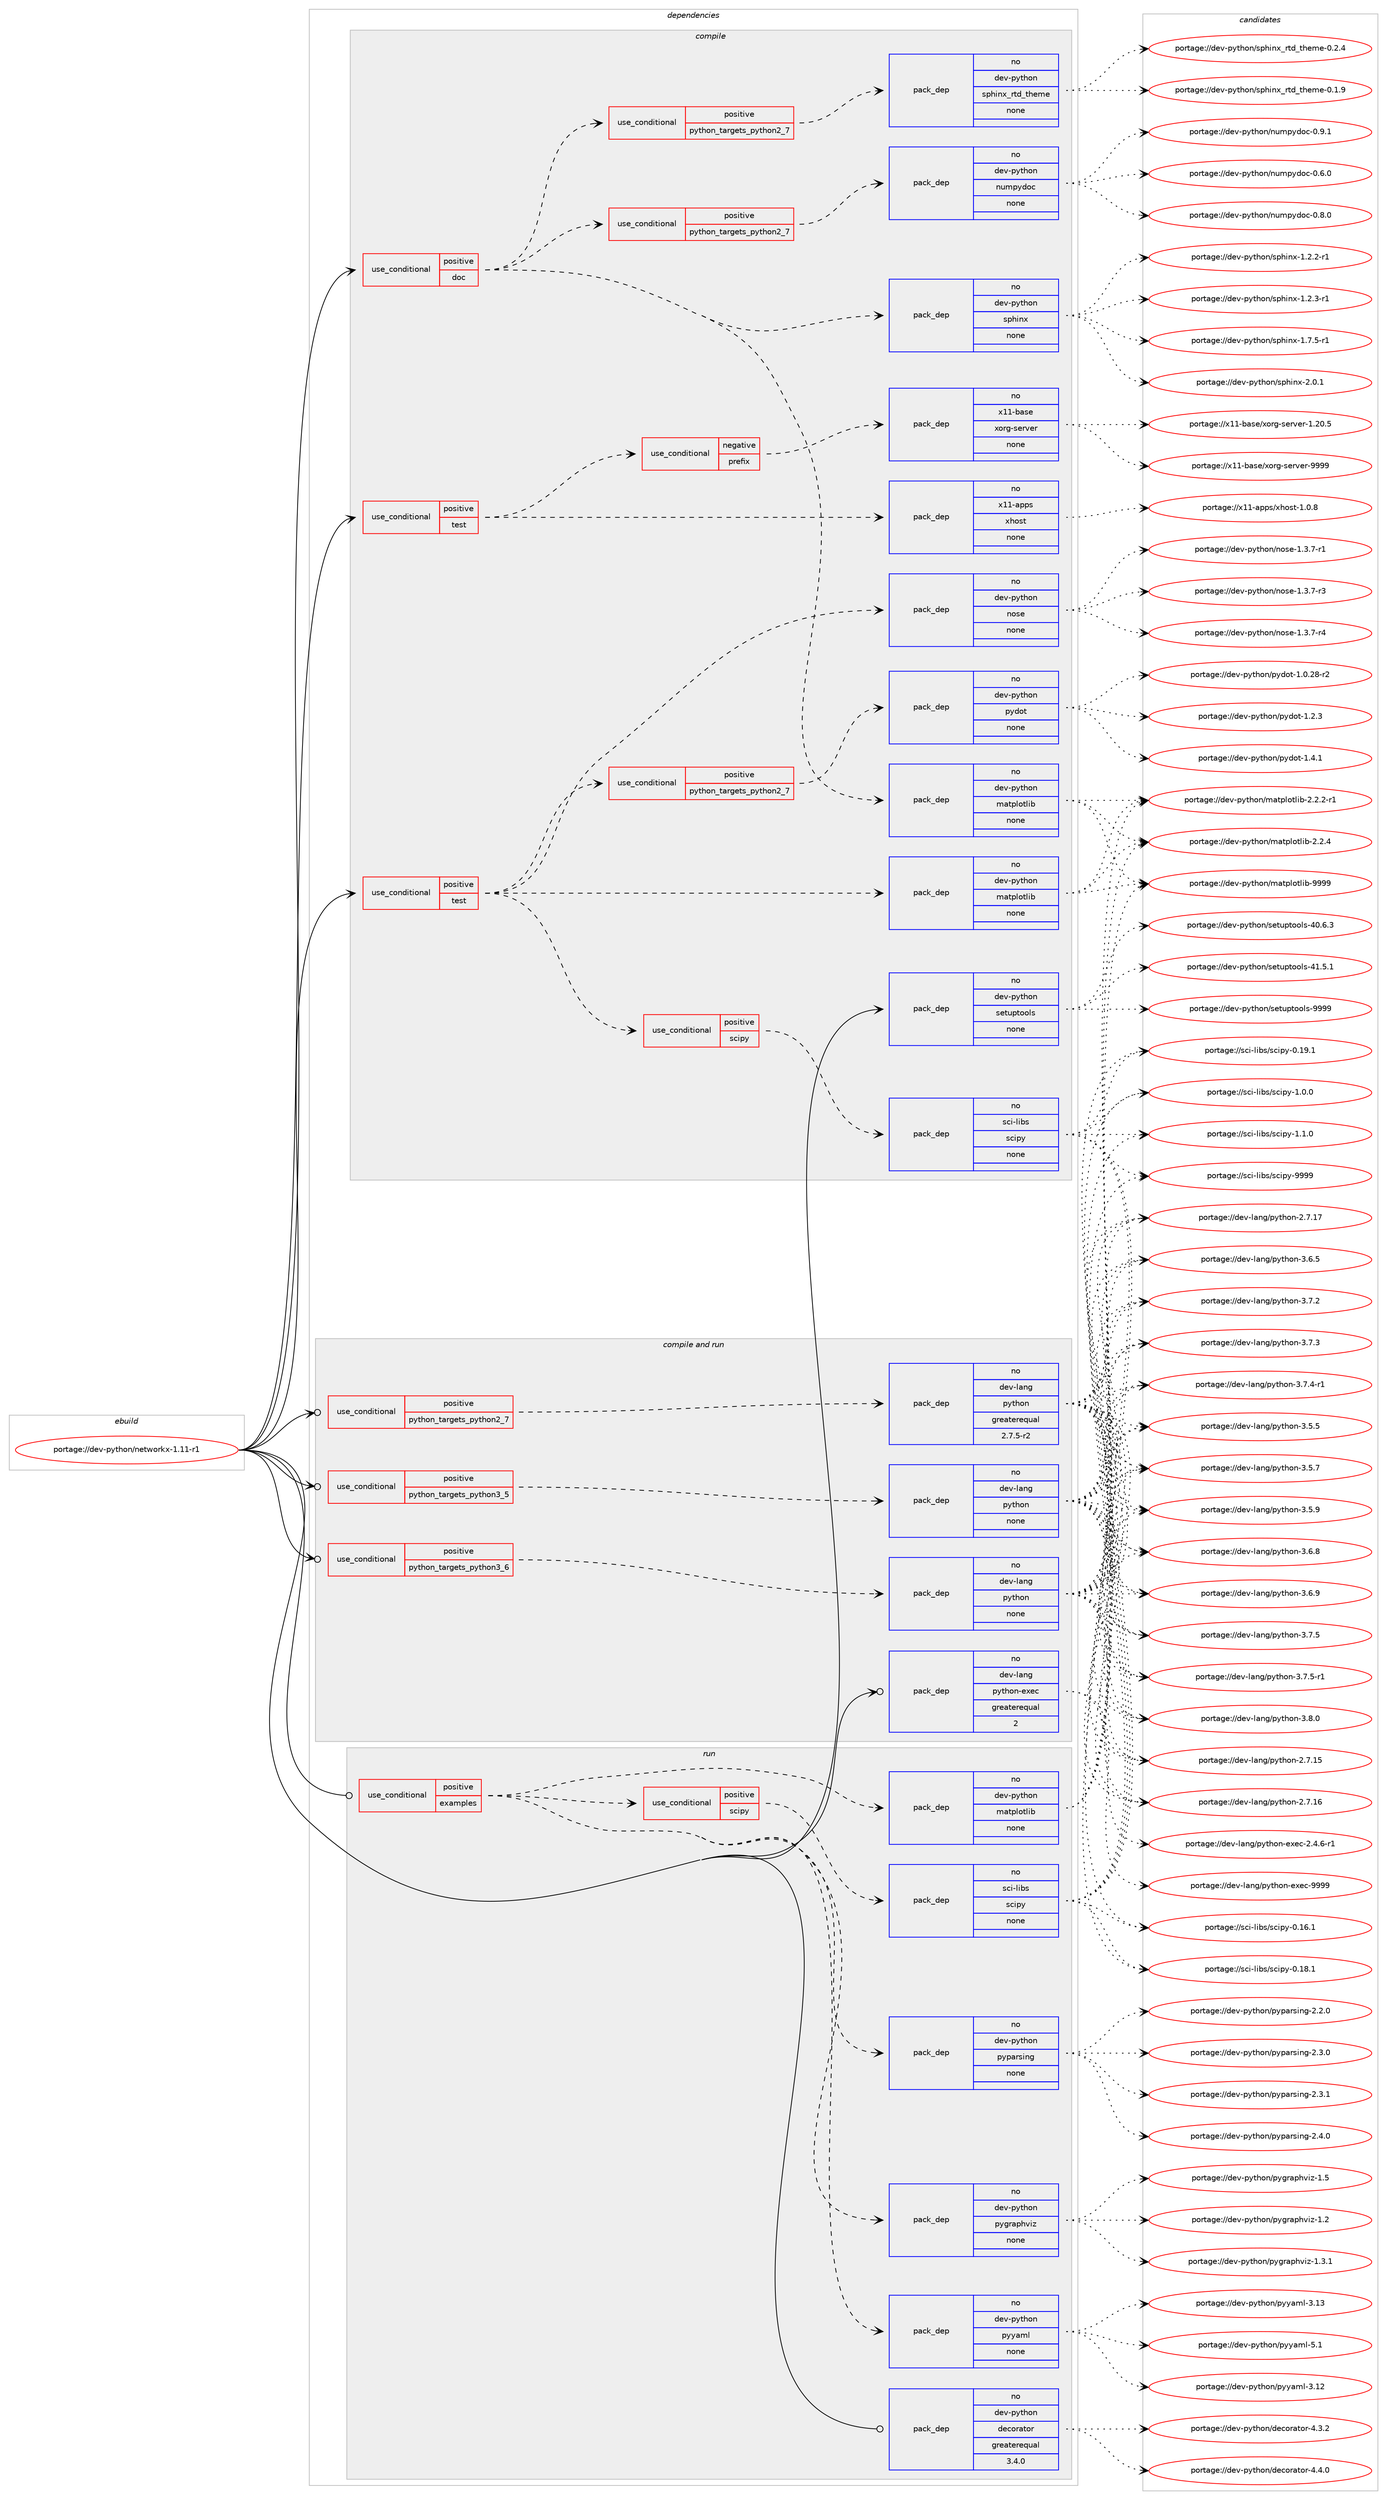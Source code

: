 digraph prolog {

# *************
# Graph options
# *************

newrank=true;
concentrate=true;
compound=true;
graph [rankdir=LR,fontname=Helvetica,fontsize=10,ranksep=1.5];#, ranksep=2.5, nodesep=0.2];
edge  [arrowhead=vee];
node  [fontname=Helvetica,fontsize=10];

# **********
# The ebuild
# **********

subgraph cluster_leftcol {
color=gray;
rank=same;
label=<<i>ebuild</i>>;
id [label="portage://dev-python/networkx-1.11-r1", color=red, width=4, href="../dev-python/networkx-1.11-r1.svg"];
}

# ****************
# The dependencies
# ****************

subgraph cluster_midcol {
color=gray;
label=<<i>dependencies</i>>;
subgraph cluster_compile {
fillcolor="#eeeeee";
style=filled;
label=<<i>compile</i>>;
subgraph cond32346 {
dependency151261 [label=<<TABLE BORDER="0" CELLBORDER="1" CELLSPACING="0" CELLPADDING="4"><TR><TD ROWSPAN="3" CELLPADDING="10">use_conditional</TD></TR><TR><TD>positive</TD></TR><TR><TD>doc</TD></TR></TABLE>>, shape=none, color=red];
subgraph pack115591 {
dependency151262 [label=<<TABLE BORDER="0" CELLBORDER="1" CELLSPACING="0" CELLPADDING="4" WIDTH="220"><TR><TD ROWSPAN="6" CELLPADDING="30">pack_dep</TD></TR><TR><TD WIDTH="110">no</TD></TR><TR><TD>dev-python</TD></TR><TR><TD>sphinx</TD></TR><TR><TD>none</TD></TR><TR><TD></TD></TR></TABLE>>, shape=none, color=blue];
}
dependency151261:e -> dependency151262:w [weight=20,style="dashed",arrowhead="vee"];
subgraph pack115592 {
dependency151263 [label=<<TABLE BORDER="0" CELLBORDER="1" CELLSPACING="0" CELLPADDING="4" WIDTH="220"><TR><TD ROWSPAN="6" CELLPADDING="30">pack_dep</TD></TR><TR><TD WIDTH="110">no</TD></TR><TR><TD>dev-python</TD></TR><TR><TD>matplotlib</TD></TR><TR><TD>none</TD></TR><TR><TD></TD></TR></TABLE>>, shape=none, color=blue];
}
dependency151261:e -> dependency151263:w [weight=20,style="dashed",arrowhead="vee"];
subgraph cond32347 {
dependency151264 [label=<<TABLE BORDER="0" CELLBORDER="1" CELLSPACING="0" CELLPADDING="4"><TR><TD ROWSPAN="3" CELLPADDING="10">use_conditional</TD></TR><TR><TD>positive</TD></TR><TR><TD>python_targets_python2_7</TD></TR></TABLE>>, shape=none, color=red];
subgraph pack115593 {
dependency151265 [label=<<TABLE BORDER="0" CELLBORDER="1" CELLSPACING="0" CELLPADDING="4" WIDTH="220"><TR><TD ROWSPAN="6" CELLPADDING="30">pack_dep</TD></TR><TR><TD WIDTH="110">no</TD></TR><TR><TD>dev-python</TD></TR><TR><TD>numpydoc</TD></TR><TR><TD>none</TD></TR><TR><TD></TD></TR></TABLE>>, shape=none, color=blue];
}
dependency151264:e -> dependency151265:w [weight=20,style="dashed",arrowhead="vee"];
}
dependency151261:e -> dependency151264:w [weight=20,style="dashed",arrowhead="vee"];
subgraph cond32348 {
dependency151266 [label=<<TABLE BORDER="0" CELLBORDER="1" CELLSPACING="0" CELLPADDING="4"><TR><TD ROWSPAN="3" CELLPADDING="10">use_conditional</TD></TR><TR><TD>positive</TD></TR><TR><TD>python_targets_python2_7</TD></TR></TABLE>>, shape=none, color=red];
subgraph pack115594 {
dependency151267 [label=<<TABLE BORDER="0" CELLBORDER="1" CELLSPACING="0" CELLPADDING="4" WIDTH="220"><TR><TD ROWSPAN="6" CELLPADDING="30">pack_dep</TD></TR><TR><TD WIDTH="110">no</TD></TR><TR><TD>dev-python</TD></TR><TR><TD>sphinx_rtd_theme</TD></TR><TR><TD>none</TD></TR><TR><TD></TD></TR></TABLE>>, shape=none, color=blue];
}
dependency151266:e -> dependency151267:w [weight=20,style="dashed",arrowhead="vee"];
}
dependency151261:e -> dependency151266:w [weight=20,style="dashed",arrowhead="vee"];
}
id:e -> dependency151261:w [weight=20,style="solid",arrowhead="vee"];
subgraph cond32349 {
dependency151268 [label=<<TABLE BORDER="0" CELLBORDER="1" CELLSPACING="0" CELLPADDING="4"><TR><TD ROWSPAN="3" CELLPADDING="10">use_conditional</TD></TR><TR><TD>positive</TD></TR><TR><TD>test</TD></TR></TABLE>>, shape=none, color=red];
subgraph cond32350 {
dependency151269 [label=<<TABLE BORDER="0" CELLBORDER="1" CELLSPACING="0" CELLPADDING="4"><TR><TD ROWSPAN="3" CELLPADDING="10">use_conditional</TD></TR><TR><TD>negative</TD></TR><TR><TD>prefix</TD></TR></TABLE>>, shape=none, color=red];
subgraph pack115595 {
dependency151270 [label=<<TABLE BORDER="0" CELLBORDER="1" CELLSPACING="0" CELLPADDING="4" WIDTH="220"><TR><TD ROWSPAN="6" CELLPADDING="30">pack_dep</TD></TR><TR><TD WIDTH="110">no</TD></TR><TR><TD>x11-base</TD></TR><TR><TD>xorg-server</TD></TR><TR><TD>none</TD></TR><TR><TD></TD></TR></TABLE>>, shape=none, color=blue];
}
dependency151269:e -> dependency151270:w [weight=20,style="dashed",arrowhead="vee"];
}
dependency151268:e -> dependency151269:w [weight=20,style="dashed",arrowhead="vee"];
subgraph pack115596 {
dependency151271 [label=<<TABLE BORDER="0" CELLBORDER="1" CELLSPACING="0" CELLPADDING="4" WIDTH="220"><TR><TD ROWSPAN="6" CELLPADDING="30">pack_dep</TD></TR><TR><TD WIDTH="110">no</TD></TR><TR><TD>x11-apps</TD></TR><TR><TD>xhost</TD></TR><TR><TD>none</TD></TR><TR><TD></TD></TR></TABLE>>, shape=none, color=blue];
}
dependency151268:e -> dependency151271:w [weight=20,style="dashed",arrowhead="vee"];
}
id:e -> dependency151268:w [weight=20,style="solid",arrowhead="vee"];
subgraph cond32351 {
dependency151272 [label=<<TABLE BORDER="0" CELLBORDER="1" CELLSPACING="0" CELLPADDING="4"><TR><TD ROWSPAN="3" CELLPADDING="10">use_conditional</TD></TR><TR><TD>positive</TD></TR><TR><TD>test</TD></TR></TABLE>>, shape=none, color=red];
subgraph pack115597 {
dependency151273 [label=<<TABLE BORDER="0" CELLBORDER="1" CELLSPACING="0" CELLPADDING="4" WIDTH="220"><TR><TD ROWSPAN="6" CELLPADDING="30">pack_dep</TD></TR><TR><TD WIDTH="110">no</TD></TR><TR><TD>dev-python</TD></TR><TR><TD>matplotlib</TD></TR><TR><TD>none</TD></TR><TR><TD></TD></TR></TABLE>>, shape=none, color=blue];
}
dependency151272:e -> dependency151273:w [weight=20,style="dashed",arrowhead="vee"];
subgraph cond32352 {
dependency151274 [label=<<TABLE BORDER="0" CELLBORDER="1" CELLSPACING="0" CELLPADDING="4"><TR><TD ROWSPAN="3" CELLPADDING="10">use_conditional</TD></TR><TR><TD>positive</TD></TR><TR><TD>scipy</TD></TR></TABLE>>, shape=none, color=red];
subgraph pack115598 {
dependency151275 [label=<<TABLE BORDER="0" CELLBORDER="1" CELLSPACING="0" CELLPADDING="4" WIDTH="220"><TR><TD ROWSPAN="6" CELLPADDING="30">pack_dep</TD></TR><TR><TD WIDTH="110">no</TD></TR><TR><TD>sci-libs</TD></TR><TR><TD>scipy</TD></TR><TR><TD>none</TD></TR><TR><TD></TD></TR></TABLE>>, shape=none, color=blue];
}
dependency151274:e -> dependency151275:w [weight=20,style="dashed",arrowhead="vee"];
}
dependency151272:e -> dependency151274:w [weight=20,style="dashed",arrowhead="vee"];
subgraph pack115599 {
dependency151276 [label=<<TABLE BORDER="0" CELLBORDER="1" CELLSPACING="0" CELLPADDING="4" WIDTH="220"><TR><TD ROWSPAN="6" CELLPADDING="30">pack_dep</TD></TR><TR><TD WIDTH="110">no</TD></TR><TR><TD>dev-python</TD></TR><TR><TD>nose</TD></TR><TR><TD>none</TD></TR><TR><TD></TD></TR></TABLE>>, shape=none, color=blue];
}
dependency151272:e -> dependency151276:w [weight=20,style="dashed",arrowhead="vee"];
subgraph cond32353 {
dependency151277 [label=<<TABLE BORDER="0" CELLBORDER="1" CELLSPACING="0" CELLPADDING="4"><TR><TD ROWSPAN="3" CELLPADDING="10">use_conditional</TD></TR><TR><TD>positive</TD></TR><TR><TD>python_targets_python2_7</TD></TR></TABLE>>, shape=none, color=red];
subgraph pack115600 {
dependency151278 [label=<<TABLE BORDER="0" CELLBORDER="1" CELLSPACING="0" CELLPADDING="4" WIDTH="220"><TR><TD ROWSPAN="6" CELLPADDING="30">pack_dep</TD></TR><TR><TD WIDTH="110">no</TD></TR><TR><TD>dev-python</TD></TR><TR><TD>pydot</TD></TR><TR><TD>none</TD></TR><TR><TD></TD></TR></TABLE>>, shape=none, color=blue];
}
dependency151277:e -> dependency151278:w [weight=20,style="dashed",arrowhead="vee"];
}
dependency151272:e -> dependency151277:w [weight=20,style="dashed",arrowhead="vee"];
}
id:e -> dependency151272:w [weight=20,style="solid",arrowhead="vee"];
subgraph pack115601 {
dependency151279 [label=<<TABLE BORDER="0" CELLBORDER="1" CELLSPACING="0" CELLPADDING="4" WIDTH="220"><TR><TD ROWSPAN="6" CELLPADDING="30">pack_dep</TD></TR><TR><TD WIDTH="110">no</TD></TR><TR><TD>dev-python</TD></TR><TR><TD>setuptools</TD></TR><TR><TD>none</TD></TR><TR><TD></TD></TR></TABLE>>, shape=none, color=blue];
}
id:e -> dependency151279:w [weight=20,style="solid",arrowhead="vee"];
}
subgraph cluster_compileandrun {
fillcolor="#eeeeee";
style=filled;
label=<<i>compile and run</i>>;
subgraph cond32354 {
dependency151280 [label=<<TABLE BORDER="0" CELLBORDER="1" CELLSPACING="0" CELLPADDING="4"><TR><TD ROWSPAN="3" CELLPADDING="10">use_conditional</TD></TR><TR><TD>positive</TD></TR><TR><TD>python_targets_python2_7</TD></TR></TABLE>>, shape=none, color=red];
subgraph pack115602 {
dependency151281 [label=<<TABLE BORDER="0" CELLBORDER="1" CELLSPACING="0" CELLPADDING="4" WIDTH="220"><TR><TD ROWSPAN="6" CELLPADDING="30">pack_dep</TD></TR><TR><TD WIDTH="110">no</TD></TR><TR><TD>dev-lang</TD></TR><TR><TD>python</TD></TR><TR><TD>greaterequal</TD></TR><TR><TD>2.7.5-r2</TD></TR></TABLE>>, shape=none, color=blue];
}
dependency151280:e -> dependency151281:w [weight=20,style="dashed",arrowhead="vee"];
}
id:e -> dependency151280:w [weight=20,style="solid",arrowhead="odotvee"];
subgraph cond32355 {
dependency151282 [label=<<TABLE BORDER="0" CELLBORDER="1" CELLSPACING="0" CELLPADDING="4"><TR><TD ROWSPAN="3" CELLPADDING="10">use_conditional</TD></TR><TR><TD>positive</TD></TR><TR><TD>python_targets_python3_5</TD></TR></TABLE>>, shape=none, color=red];
subgraph pack115603 {
dependency151283 [label=<<TABLE BORDER="0" CELLBORDER="1" CELLSPACING="0" CELLPADDING="4" WIDTH="220"><TR><TD ROWSPAN="6" CELLPADDING="30">pack_dep</TD></TR><TR><TD WIDTH="110">no</TD></TR><TR><TD>dev-lang</TD></TR><TR><TD>python</TD></TR><TR><TD>none</TD></TR><TR><TD></TD></TR></TABLE>>, shape=none, color=blue];
}
dependency151282:e -> dependency151283:w [weight=20,style="dashed",arrowhead="vee"];
}
id:e -> dependency151282:w [weight=20,style="solid",arrowhead="odotvee"];
subgraph cond32356 {
dependency151284 [label=<<TABLE BORDER="0" CELLBORDER="1" CELLSPACING="0" CELLPADDING="4"><TR><TD ROWSPAN="3" CELLPADDING="10">use_conditional</TD></TR><TR><TD>positive</TD></TR><TR><TD>python_targets_python3_6</TD></TR></TABLE>>, shape=none, color=red];
subgraph pack115604 {
dependency151285 [label=<<TABLE BORDER="0" CELLBORDER="1" CELLSPACING="0" CELLPADDING="4" WIDTH="220"><TR><TD ROWSPAN="6" CELLPADDING="30">pack_dep</TD></TR><TR><TD WIDTH="110">no</TD></TR><TR><TD>dev-lang</TD></TR><TR><TD>python</TD></TR><TR><TD>none</TD></TR><TR><TD></TD></TR></TABLE>>, shape=none, color=blue];
}
dependency151284:e -> dependency151285:w [weight=20,style="dashed",arrowhead="vee"];
}
id:e -> dependency151284:w [weight=20,style="solid",arrowhead="odotvee"];
subgraph pack115605 {
dependency151286 [label=<<TABLE BORDER="0" CELLBORDER="1" CELLSPACING="0" CELLPADDING="4" WIDTH="220"><TR><TD ROWSPAN="6" CELLPADDING="30">pack_dep</TD></TR><TR><TD WIDTH="110">no</TD></TR><TR><TD>dev-lang</TD></TR><TR><TD>python-exec</TD></TR><TR><TD>greaterequal</TD></TR><TR><TD>2</TD></TR></TABLE>>, shape=none, color=blue];
}
id:e -> dependency151286:w [weight=20,style="solid",arrowhead="odotvee"];
}
subgraph cluster_run {
fillcolor="#eeeeee";
style=filled;
label=<<i>run</i>>;
subgraph cond32357 {
dependency151287 [label=<<TABLE BORDER="0" CELLBORDER="1" CELLSPACING="0" CELLPADDING="4"><TR><TD ROWSPAN="3" CELLPADDING="10">use_conditional</TD></TR><TR><TD>positive</TD></TR><TR><TD>examples</TD></TR></TABLE>>, shape=none, color=red];
subgraph pack115606 {
dependency151288 [label=<<TABLE BORDER="0" CELLBORDER="1" CELLSPACING="0" CELLPADDING="4" WIDTH="220"><TR><TD ROWSPAN="6" CELLPADDING="30">pack_dep</TD></TR><TR><TD WIDTH="110">no</TD></TR><TR><TD>dev-python</TD></TR><TR><TD>matplotlib</TD></TR><TR><TD>none</TD></TR><TR><TD></TD></TR></TABLE>>, shape=none, color=blue];
}
dependency151287:e -> dependency151288:w [weight=20,style="dashed",arrowhead="vee"];
subgraph cond32358 {
dependency151289 [label=<<TABLE BORDER="0" CELLBORDER="1" CELLSPACING="0" CELLPADDING="4"><TR><TD ROWSPAN="3" CELLPADDING="10">use_conditional</TD></TR><TR><TD>positive</TD></TR><TR><TD>scipy</TD></TR></TABLE>>, shape=none, color=red];
subgraph pack115607 {
dependency151290 [label=<<TABLE BORDER="0" CELLBORDER="1" CELLSPACING="0" CELLPADDING="4" WIDTH="220"><TR><TD ROWSPAN="6" CELLPADDING="30">pack_dep</TD></TR><TR><TD WIDTH="110">no</TD></TR><TR><TD>sci-libs</TD></TR><TR><TD>scipy</TD></TR><TR><TD>none</TD></TR><TR><TD></TD></TR></TABLE>>, shape=none, color=blue];
}
dependency151289:e -> dependency151290:w [weight=20,style="dashed",arrowhead="vee"];
}
dependency151287:e -> dependency151289:w [weight=20,style="dashed",arrowhead="vee"];
subgraph pack115608 {
dependency151291 [label=<<TABLE BORDER="0" CELLBORDER="1" CELLSPACING="0" CELLPADDING="4" WIDTH="220"><TR><TD ROWSPAN="6" CELLPADDING="30">pack_dep</TD></TR><TR><TD WIDTH="110">no</TD></TR><TR><TD>dev-python</TD></TR><TR><TD>pygraphviz</TD></TR><TR><TD>none</TD></TR><TR><TD></TD></TR></TABLE>>, shape=none, color=blue];
}
dependency151287:e -> dependency151291:w [weight=20,style="dashed",arrowhead="vee"];
subgraph pack115609 {
dependency151292 [label=<<TABLE BORDER="0" CELLBORDER="1" CELLSPACING="0" CELLPADDING="4" WIDTH="220"><TR><TD ROWSPAN="6" CELLPADDING="30">pack_dep</TD></TR><TR><TD WIDTH="110">no</TD></TR><TR><TD>dev-python</TD></TR><TR><TD>pyparsing</TD></TR><TR><TD>none</TD></TR><TR><TD></TD></TR></TABLE>>, shape=none, color=blue];
}
dependency151287:e -> dependency151292:w [weight=20,style="dashed",arrowhead="vee"];
subgraph pack115610 {
dependency151293 [label=<<TABLE BORDER="0" CELLBORDER="1" CELLSPACING="0" CELLPADDING="4" WIDTH="220"><TR><TD ROWSPAN="6" CELLPADDING="30">pack_dep</TD></TR><TR><TD WIDTH="110">no</TD></TR><TR><TD>dev-python</TD></TR><TR><TD>pyyaml</TD></TR><TR><TD>none</TD></TR><TR><TD></TD></TR></TABLE>>, shape=none, color=blue];
}
dependency151287:e -> dependency151293:w [weight=20,style="dashed",arrowhead="vee"];
}
id:e -> dependency151287:w [weight=20,style="solid",arrowhead="odot"];
subgraph pack115611 {
dependency151294 [label=<<TABLE BORDER="0" CELLBORDER="1" CELLSPACING="0" CELLPADDING="4" WIDTH="220"><TR><TD ROWSPAN="6" CELLPADDING="30">pack_dep</TD></TR><TR><TD WIDTH="110">no</TD></TR><TR><TD>dev-python</TD></TR><TR><TD>decorator</TD></TR><TR><TD>greaterequal</TD></TR><TR><TD>3.4.0</TD></TR></TABLE>>, shape=none, color=blue];
}
id:e -> dependency151294:w [weight=20,style="solid",arrowhead="odot"];
}
}

# **************
# The candidates
# **************

subgraph cluster_choices {
rank=same;
color=gray;
label=<<i>candidates</i>>;

subgraph choice115591 {
color=black;
nodesep=1;
choiceportage10010111845112121116104111110471151121041051101204549465046504511449 [label="portage://dev-python/sphinx-1.2.2-r1", color=red, width=4,href="../dev-python/sphinx-1.2.2-r1.svg"];
choiceportage10010111845112121116104111110471151121041051101204549465046514511449 [label="portage://dev-python/sphinx-1.2.3-r1", color=red, width=4,href="../dev-python/sphinx-1.2.3-r1.svg"];
choiceportage10010111845112121116104111110471151121041051101204549465546534511449 [label="portage://dev-python/sphinx-1.7.5-r1", color=red, width=4,href="../dev-python/sphinx-1.7.5-r1.svg"];
choiceportage1001011184511212111610411111047115112104105110120455046484649 [label="portage://dev-python/sphinx-2.0.1", color=red, width=4,href="../dev-python/sphinx-2.0.1.svg"];
dependency151262:e -> choiceportage10010111845112121116104111110471151121041051101204549465046504511449:w [style=dotted,weight="100"];
dependency151262:e -> choiceportage10010111845112121116104111110471151121041051101204549465046514511449:w [style=dotted,weight="100"];
dependency151262:e -> choiceportage10010111845112121116104111110471151121041051101204549465546534511449:w [style=dotted,weight="100"];
dependency151262:e -> choiceportage1001011184511212111610411111047115112104105110120455046484649:w [style=dotted,weight="100"];
}
subgraph choice115592 {
color=black;
nodesep=1;
choiceportage100101118451121211161041111104710997116112108111116108105984550465046504511449 [label="portage://dev-python/matplotlib-2.2.2-r1", color=red, width=4,href="../dev-python/matplotlib-2.2.2-r1.svg"];
choiceportage10010111845112121116104111110471099711611210811111610810598455046504652 [label="portage://dev-python/matplotlib-2.2.4", color=red, width=4,href="../dev-python/matplotlib-2.2.4.svg"];
choiceportage100101118451121211161041111104710997116112108111116108105984557575757 [label="portage://dev-python/matplotlib-9999", color=red, width=4,href="../dev-python/matplotlib-9999.svg"];
dependency151263:e -> choiceportage100101118451121211161041111104710997116112108111116108105984550465046504511449:w [style=dotted,weight="100"];
dependency151263:e -> choiceportage10010111845112121116104111110471099711611210811111610810598455046504652:w [style=dotted,weight="100"];
dependency151263:e -> choiceportage100101118451121211161041111104710997116112108111116108105984557575757:w [style=dotted,weight="100"];
}
subgraph choice115593 {
color=black;
nodesep=1;
choiceportage100101118451121211161041111104711011710911212110011199454846544648 [label="portage://dev-python/numpydoc-0.6.0", color=red, width=4,href="../dev-python/numpydoc-0.6.0.svg"];
choiceportage100101118451121211161041111104711011710911212110011199454846564648 [label="portage://dev-python/numpydoc-0.8.0", color=red, width=4,href="../dev-python/numpydoc-0.8.0.svg"];
choiceportage100101118451121211161041111104711011710911212110011199454846574649 [label="portage://dev-python/numpydoc-0.9.1", color=red, width=4,href="../dev-python/numpydoc-0.9.1.svg"];
dependency151265:e -> choiceportage100101118451121211161041111104711011710911212110011199454846544648:w [style=dotted,weight="100"];
dependency151265:e -> choiceportage100101118451121211161041111104711011710911212110011199454846564648:w [style=dotted,weight="100"];
dependency151265:e -> choiceportage100101118451121211161041111104711011710911212110011199454846574649:w [style=dotted,weight="100"];
}
subgraph choice115594 {
color=black;
nodesep=1;
choiceportage10010111845112121116104111110471151121041051101209511411610095116104101109101454846494657 [label="portage://dev-python/sphinx_rtd_theme-0.1.9", color=red, width=4,href="../dev-python/sphinx_rtd_theme-0.1.9.svg"];
choiceportage10010111845112121116104111110471151121041051101209511411610095116104101109101454846504652 [label="portage://dev-python/sphinx_rtd_theme-0.2.4", color=red, width=4,href="../dev-python/sphinx_rtd_theme-0.2.4.svg"];
dependency151267:e -> choiceportage10010111845112121116104111110471151121041051101209511411610095116104101109101454846494657:w [style=dotted,weight="100"];
dependency151267:e -> choiceportage10010111845112121116104111110471151121041051101209511411610095116104101109101454846504652:w [style=dotted,weight="100"];
}
subgraph choice115595 {
color=black;
nodesep=1;
choiceportage1204949459897115101471201111141034511510111411810111445494650484653 [label="portage://x11-base/xorg-server-1.20.5", color=red, width=4,href="../x11-base/xorg-server-1.20.5.svg"];
choiceportage120494945989711510147120111114103451151011141181011144557575757 [label="portage://x11-base/xorg-server-9999", color=red, width=4,href="../x11-base/xorg-server-9999.svg"];
dependency151270:e -> choiceportage1204949459897115101471201111141034511510111411810111445494650484653:w [style=dotted,weight="100"];
dependency151270:e -> choiceportage120494945989711510147120111114103451151011141181011144557575757:w [style=dotted,weight="100"];
}
subgraph choice115596 {
color=black;
nodesep=1;
choiceportage1204949459711211211547120104111115116454946484656 [label="portage://x11-apps/xhost-1.0.8", color=red, width=4,href="../x11-apps/xhost-1.0.8.svg"];
dependency151271:e -> choiceportage1204949459711211211547120104111115116454946484656:w [style=dotted,weight="100"];
}
subgraph choice115597 {
color=black;
nodesep=1;
choiceportage100101118451121211161041111104710997116112108111116108105984550465046504511449 [label="portage://dev-python/matplotlib-2.2.2-r1", color=red, width=4,href="../dev-python/matplotlib-2.2.2-r1.svg"];
choiceportage10010111845112121116104111110471099711611210811111610810598455046504652 [label="portage://dev-python/matplotlib-2.2.4", color=red, width=4,href="../dev-python/matplotlib-2.2.4.svg"];
choiceportage100101118451121211161041111104710997116112108111116108105984557575757 [label="portage://dev-python/matplotlib-9999", color=red, width=4,href="../dev-python/matplotlib-9999.svg"];
dependency151273:e -> choiceportage100101118451121211161041111104710997116112108111116108105984550465046504511449:w [style=dotted,weight="100"];
dependency151273:e -> choiceportage10010111845112121116104111110471099711611210811111610810598455046504652:w [style=dotted,weight="100"];
dependency151273:e -> choiceportage100101118451121211161041111104710997116112108111116108105984557575757:w [style=dotted,weight="100"];
}
subgraph choice115598 {
color=black;
nodesep=1;
choiceportage115991054510810598115471159910511212145484649544649 [label="portage://sci-libs/scipy-0.16.1", color=red, width=4,href="../sci-libs/scipy-0.16.1.svg"];
choiceportage115991054510810598115471159910511212145484649564649 [label="portage://sci-libs/scipy-0.18.1", color=red, width=4,href="../sci-libs/scipy-0.18.1.svg"];
choiceportage115991054510810598115471159910511212145484649574649 [label="portage://sci-libs/scipy-0.19.1", color=red, width=4,href="../sci-libs/scipy-0.19.1.svg"];
choiceportage1159910545108105981154711599105112121454946484648 [label="portage://sci-libs/scipy-1.0.0", color=red, width=4,href="../sci-libs/scipy-1.0.0.svg"];
choiceportage1159910545108105981154711599105112121454946494648 [label="portage://sci-libs/scipy-1.1.0", color=red, width=4,href="../sci-libs/scipy-1.1.0.svg"];
choiceportage11599105451081059811547115991051121214557575757 [label="portage://sci-libs/scipy-9999", color=red, width=4,href="../sci-libs/scipy-9999.svg"];
dependency151275:e -> choiceportage115991054510810598115471159910511212145484649544649:w [style=dotted,weight="100"];
dependency151275:e -> choiceportage115991054510810598115471159910511212145484649564649:w [style=dotted,weight="100"];
dependency151275:e -> choiceportage115991054510810598115471159910511212145484649574649:w [style=dotted,weight="100"];
dependency151275:e -> choiceportage1159910545108105981154711599105112121454946484648:w [style=dotted,weight="100"];
dependency151275:e -> choiceportage1159910545108105981154711599105112121454946494648:w [style=dotted,weight="100"];
dependency151275:e -> choiceportage11599105451081059811547115991051121214557575757:w [style=dotted,weight="100"];
}
subgraph choice115599 {
color=black;
nodesep=1;
choiceportage10010111845112121116104111110471101111151014549465146554511449 [label="portage://dev-python/nose-1.3.7-r1", color=red, width=4,href="../dev-python/nose-1.3.7-r1.svg"];
choiceportage10010111845112121116104111110471101111151014549465146554511451 [label="portage://dev-python/nose-1.3.7-r3", color=red, width=4,href="../dev-python/nose-1.3.7-r3.svg"];
choiceportage10010111845112121116104111110471101111151014549465146554511452 [label="portage://dev-python/nose-1.3.7-r4", color=red, width=4,href="../dev-python/nose-1.3.7-r4.svg"];
dependency151276:e -> choiceportage10010111845112121116104111110471101111151014549465146554511449:w [style=dotted,weight="100"];
dependency151276:e -> choiceportage10010111845112121116104111110471101111151014549465146554511451:w [style=dotted,weight="100"];
dependency151276:e -> choiceportage10010111845112121116104111110471101111151014549465146554511452:w [style=dotted,weight="100"];
}
subgraph choice115600 {
color=black;
nodesep=1;
choiceportage1001011184511212111610411111047112121100111116454946484650564511450 [label="portage://dev-python/pydot-1.0.28-r2", color=red, width=4,href="../dev-python/pydot-1.0.28-r2.svg"];
choiceportage1001011184511212111610411111047112121100111116454946504651 [label="portage://dev-python/pydot-1.2.3", color=red, width=4,href="../dev-python/pydot-1.2.3.svg"];
choiceportage1001011184511212111610411111047112121100111116454946524649 [label="portage://dev-python/pydot-1.4.1", color=red, width=4,href="../dev-python/pydot-1.4.1.svg"];
dependency151278:e -> choiceportage1001011184511212111610411111047112121100111116454946484650564511450:w [style=dotted,weight="100"];
dependency151278:e -> choiceportage1001011184511212111610411111047112121100111116454946504651:w [style=dotted,weight="100"];
dependency151278:e -> choiceportage1001011184511212111610411111047112121100111116454946524649:w [style=dotted,weight="100"];
}
subgraph choice115601 {
color=black;
nodesep=1;
choiceportage100101118451121211161041111104711510111611711211611111110811545524846544651 [label="portage://dev-python/setuptools-40.6.3", color=red, width=4,href="../dev-python/setuptools-40.6.3.svg"];
choiceportage100101118451121211161041111104711510111611711211611111110811545524946534649 [label="portage://dev-python/setuptools-41.5.1", color=red, width=4,href="../dev-python/setuptools-41.5.1.svg"];
choiceportage10010111845112121116104111110471151011161171121161111111081154557575757 [label="portage://dev-python/setuptools-9999", color=red, width=4,href="../dev-python/setuptools-9999.svg"];
dependency151279:e -> choiceportage100101118451121211161041111104711510111611711211611111110811545524846544651:w [style=dotted,weight="100"];
dependency151279:e -> choiceportage100101118451121211161041111104711510111611711211611111110811545524946534649:w [style=dotted,weight="100"];
dependency151279:e -> choiceportage10010111845112121116104111110471151011161171121161111111081154557575757:w [style=dotted,weight="100"];
}
subgraph choice115602 {
color=black;
nodesep=1;
choiceportage10010111845108971101034711212111610411111045504655464953 [label="portage://dev-lang/python-2.7.15", color=red, width=4,href="../dev-lang/python-2.7.15.svg"];
choiceportage10010111845108971101034711212111610411111045504655464954 [label="portage://dev-lang/python-2.7.16", color=red, width=4,href="../dev-lang/python-2.7.16.svg"];
choiceportage10010111845108971101034711212111610411111045504655464955 [label="portage://dev-lang/python-2.7.17", color=red, width=4,href="../dev-lang/python-2.7.17.svg"];
choiceportage100101118451089711010347112121116104111110455146534653 [label="portage://dev-lang/python-3.5.5", color=red, width=4,href="../dev-lang/python-3.5.5.svg"];
choiceportage100101118451089711010347112121116104111110455146534655 [label="portage://dev-lang/python-3.5.7", color=red, width=4,href="../dev-lang/python-3.5.7.svg"];
choiceportage100101118451089711010347112121116104111110455146534657 [label="portage://dev-lang/python-3.5.9", color=red, width=4,href="../dev-lang/python-3.5.9.svg"];
choiceportage100101118451089711010347112121116104111110455146544653 [label="portage://dev-lang/python-3.6.5", color=red, width=4,href="../dev-lang/python-3.6.5.svg"];
choiceportage100101118451089711010347112121116104111110455146544656 [label="portage://dev-lang/python-3.6.8", color=red, width=4,href="../dev-lang/python-3.6.8.svg"];
choiceportage100101118451089711010347112121116104111110455146544657 [label="portage://dev-lang/python-3.6.9", color=red, width=4,href="../dev-lang/python-3.6.9.svg"];
choiceportage100101118451089711010347112121116104111110455146554650 [label="portage://dev-lang/python-3.7.2", color=red, width=4,href="../dev-lang/python-3.7.2.svg"];
choiceportage100101118451089711010347112121116104111110455146554651 [label="portage://dev-lang/python-3.7.3", color=red, width=4,href="../dev-lang/python-3.7.3.svg"];
choiceportage1001011184510897110103471121211161041111104551465546524511449 [label="portage://dev-lang/python-3.7.4-r1", color=red, width=4,href="../dev-lang/python-3.7.4-r1.svg"];
choiceportage100101118451089711010347112121116104111110455146554653 [label="portage://dev-lang/python-3.7.5", color=red, width=4,href="../dev-lang/python-3.7.5.svg"];
choiceportage1001011184510897110103471121211161041111104551465546534511449 [label="portage://dev-lang/python-3.7.5-r1", color=red, width=4,href="../dev-lang/python-3.7.5-r1.svg"];
choiceportage100101118451089711010347112121116104111110455146564648 [label="portage://dev-lang/python-3.8.0", color=red, width=4,href="../dev-lang/python-3.8.0.svg"];
dependency151281:e -> choiceportage10010111845108971101034711212111610411111045504655464953:w [style=dotted,weight="100"];
dependency151281:e -> choiceportage10010111845108971101034711212111610411111045504655464954:w [style=dotted,weight="100"];
dependency151281:e -> choiceportage10010111845108971101034711212111610411111045504655464955:w [style=dotted,weight="100"];
dependency151281:e -> choiceportage100101118451089711010347112121116104111110455146534653:w [style=dotted,weight="100"];
dependency151281:e -> choiceportage100101118451089711010347112121116104111110455146534655:w [style=dotted,weight="100"];
dependency151281:e -> choiceportage100101118451089711010347112121116104111110455146534657:w [style=dotted,weight="100"];
dependency151281:e -> choiceportage100101118451089711010347112121116104111110455146544653:w [style=dotted,weight="100"];
dependency151281:e -> choiceportage100101118451089711010347112121116104111110455146544656:w [style=dotted,weight="100"];
dependency151281:e -> choiceportage100101118451089711010347112121116104111110455146544657:w [style=dotted,weight="100"];
dependency151281:e -> choiceportage100101118451089711010347112121116104111110455146554650:w [style=dotted,weight="100"];
dependency151281:e -> choiceportage100101118451089711010347112121116104111110455146554651:w [style=dotted,weight="100"];
dependency151281:e -> choiceportage1001011184510897110103471121211161041111104551465546524511449:w [style=dotted,weight="100"];
dependency151281:e -> choiceportage100101118451089711010347112121116104111110455146554653:w [style=dotted,weight="100"];
dependency151281:e -> choiceportage1001011184510897110103471121211161041111104551465546534511449:w [style=dotted,weight="100"];
dependency151281:e -> choiceportage100101118451089711010347112121116104111110455146564648:w [style=dotted,weight="100"];
}
subgraph choice115603 {
color=black;
nodesep=1;
choiceportage10010111845108971101034711212111610411111045504655464953 [label="portage://dev-lang/python-2.7.15", color=red, width=4,href="../dev-lang/python-2.7.15.svg"];
choiceportage10010111845108971101034711212111610411111045504655464954 [label="portage://dev-lang/python-2.7.16", color=red, width=4,href="../dev-lang/python-2.7.16.svg"];
choiceportage10010111845108971101034711212111610411111045504655464955 [label="portage://dev-lang/python-2.7.17", color=red, width=4,href="../dev-lang/python-2.7.17.svg"];
choiceportage100101118451089711010347112121116104111110455146534653 [label="portage://dev-lang/python-3.5.5", color=red, width=4,href="../dev-lang/python-3.5.5.svg"];
choiceportage100101118451089711010347112121116104111110455146534655 [label="portage://dev-lang/python-3.5.7", color=red, width=4,href="../dev-lang/python-3.5.7.svg"];
choiceportage100101118451089711010347112121116104111110455146534657 [label="portage://dev-lang/python-3.5.9", color=red, width=4,href="../dev-lang/python-3.5.9.svg"];
choiceportage100101118451089711010347112121116104111110455146544653 [label="portage://dev-lang/python-3.6.5", color=red, width=4,href="../dev-lang/python-3.6.5.svg"];
choiceportage100101118451089711010347112121116104111110455146544656 [label="portage://dev-lang/python-3.6.8", color=red, width=4,href="../dev-lang/python-3.6.8.svg"];
choiceportage100101118451089711010347112121116104111110455146544657 [label="portage://dev-lang/python-3.6.9", color=red, width=4,href="../dev-lang/python-3.6.9.svg"];
choiceportage100101118451089711010347112121116104111110455146554650 [label="portage://dev-lang/python-3.7.2", color=red, width=4,href="../dev-lang/python-3.7.2.svg"];
choiceportage100101118451089711010347112121116104111110455146554651 [label="portage://dev-lang/python-3.7.3", color=red, width=4,href="../dev-lang/python-3.7.3.svg"];
choiceportage1001011184510897110103471121211161041111104551465546524511449 [label="portage://dev-lang/python-3.7.4-r1", color=red, width=4,href="../dev-lang/python-3.7.4-r1.svg"];
choiceportage100101118451089711010347112121116104111110455146554653 [label="portage://dev-lang/python-3.7.5", color=red, width=4,href="../dev-lang/python-3.7.5.svg"];
choiceportage1001011184510897110103471121211161041111104551465546534511449 [label="portage://dev-lang/python-3.7.5-r1", color=red, width=4,href="../dev-lang/python-3.7.5-r1.svg"];
choiceportage100101118451089711010347112121116104111110455146564648 [label="portage://dev-lang/python-3.8.0", color=red, width=4,href="../dev-lang/python-3.8.0.svg"];
dependency151283:e -> choiceportage10010111845108971101034711212111610411111045504655464953:w [style=dotted,weight="100"];
dependency151283:e -> choiceportage10010111845108971101034711212111610411111045504655464954:w [style=dotted,weight="100"];
dependency151283:e -> choiceportage10010111845108971101034711212111610411111045504655464955:w [style=dotted,weight="100"];
dependency151283:e -> choiceportage100101118451089711010347112121116104111110455146534653:w [style=dotted,weight="100"];
dependency151283:e -> choiceportage100101118451089711010347112121116104111110455146534655:w [style=dotted,weight="100"];
dependency151283:e -> choiceportage100101118451089711010347112121116104111110455146534657:w [style=dotted,weight="100"];
dependency151283:e -> choiceportage100101118451089711010347112121116104111110455146544653:w [style=dotted,weight="100"];
dependency151283:e -> choiceportage100101118451089711010347112121116104111110455146544656:w [style=dotted,weight="100"];
dependency151283:e -> choiceportage100101118451089711010347112121116104111110455146544657:w [style=dotted,weight="100"];
dependency151283:e -> choiceportage100101118451089711010347112121116104111110455146554650:w [style=dotted,weight="100"];
dependency151283:e -> choiceportage100101118451089711010347112121116104111110455146554651:w [style=dotted,weight="100"];
dependency151283:e -> choiceportage1001011184510897110103471121211161041111104551465546524511449:w [style=dotted,weight="100"];
dependency151283:e -> choiceportage100101118451089711010347112121116104111110455146554653:w [style=dotted,weight="100"];
dependency151283:e -> choiceportage1001011184510897110103471121211161041111104551465546534511449:w [style=dotted,weight="100"];
dependency151283:e -> choiceportage100101118451089711010347112121116104111110455146564648:w [style=dotted,weight="100"];
}
subgraph choice115604 {
color=black;
nodesep=1;
choiceportage10010111845108971101034711212111610411111045504655464953 [label="portage://dev-lang/python-2.7.15", color=red, width=4,href="../dev-lang/python-2.7.15.svg"];
choiceportage10010111845108971101034711212111610411111045504655464954 [label="portage://dev-lang/python-2.7.16", color=red, width=4,href="../dev-lang/python-2.7.16.svg"];
choiceportage10010111845108971101034711212111610411111045504655464955 [label="portage://dev-lang/python-2.7.17", color=red, width=4,href="../dev-lang/python-2.7.17.svg"];
choiceportage100101118451089711010347112121116104111110455146534653 [label="portage://dev-lang/python-3.5.5", color=red, width=4,href="../dev-lang/python-3.5.5.svg"];
choiceportage100101118451089711010347112121116104111110455146534655 [label="portage://dev-lang/python-3.5.7", color=red, width=4,href="../dev-lang/python-3.5.7.svg"];
choiceportage100101118451089711010347112121116104111110455146534657 [label="portage://dev-lang/python-3.5.9", color=red, width=4,href="../dev-lang/python-3.5.9.svg"];
choiceportage100101118451089711010347112121116104111110455146544653 [label="portage://dev-lang/python-3.6.5", color=red, width=4,href="../dev-lang/python-3.6.5.svg"];
choiceportage100101118451089711010347112121116104111110455146544656 [label="portage://dev-lang/python-3.6.8", color=red, width=4,href="../dev-lang/python-3.6.8.svg"];
choiceportage100101118451089711010347112121116104111110455146544657 [label="portage://dev-lang/python-3.6.9", color=red, width=4,href="../dev-lang/python-3.6.9.svg"];
choiceportage100101118451089711010347112121116104111110455146554650 [label="portage://dev-lang/python-3.7.2", color=red, width=4,href="../dev-lang/python-3.7.2.svg"];
choiceportage100101118451089711010347112121116104111110455146554651 [label="portage://dev-lang/python-3.7.3", color=red, width=4,href="../dev-lang/python-3.7.3.svg"];
choiceportage1001011184510897110103471121211161041111104551465546524511449 [label="portage://dev-lang/python-3.7.4-r1", color=red, width=4,href="../dev-lang/python-3.7.4-r1.svg"];
choiceportage100101118451089711010347112121116104111110455146554653 [label="portage://dev-lang/python-3.7.5", color=red, width=4,href="../dev-lang/python-3.7.5.svg"];
choiceportage1001011184510897110103471121211161041111104551465546534511449 [label="portage://dev-lang/python-3.7.5-r1", color=red, width=4,href="../dev-lang/python-3.7.5-r1.svg"];
choiceportage100101118451089711010347112121116104111110455146564648 [label="portage://dev-lang/python-3.8.0", color=red, width=4,href="../dev-lang/python-3.8.0.svg"];
dependency151285:e -> choiceportage10010111845108971101034711212111610411111045504655464953:w [style=dotted,weight="100"];
dependency151285:e -> choiceportage10010111845108971101034711212111610411111045504655464954:w [style=dotted,weight="100"];
dependency151285:e -> choiceportage10010111845108971101034711212111610411111045504655464955:w [style=dotted,weight="100"];
dependency151285:e -> choiceportage100101118451089711010347112121116104111110455146534653:w [style=dotted,weight="100"];
dependency151285:e -> choiceportage100101118451089711010347112121116104111110455146534655:w [style=dotted,weight="100"];
dependency151285:e -> choiceportage100101118451089711010347112121116104111110455146534657:w [style=dotted,weight="100"];
dependency151285:e -> choiceportage100101118451089711010347112121116104111110455146544653:w [style=dotted,weight="100"];
dependency151285:e -> choiceportage100101118451089711010347112121116104111110455146544656:w [style=dotted,weight="100"];
dependency151285:e -> choiceportage100101118451089711010347112121116104111110455146544657:w [style=dotted,weight="100"];
dependency151285:e -> choiceportage100101118451089711010347112121116104111110455146554650:w [style=dotted,weight="100"];
dependency151285:e -> choiceportage100101118451089711010347112121116104111110455146554651:w [style=dotted,weight="100"];
dependency151285:e -> choiceportage1001011184510897110103471121211161041111104551465546524511449:w [style=dotted,weight="100"];
dependency151285:e -> choiceportage100101118451089711010347112121116104111110455146554653:w [style=dotted,weight="100"];
dependency151285:e -> choiceportage1001011184510897110103471121211161041111104551465546534511449:w [style=dotted,weight="100"];
dependency151285:e -> choiceportage100101118451089711010347112121116104111110455146564648:w [style=dotted,weight="100"];
}
subgraph choice115605 {
color=black;
nodesep=1;
choiceportage10010111845108971101034711212111610411111045101120101994550465246544511449 [label="portage://dev-lang/python-exec-2.4.6-r1", color=red, width=4,href="../dev-lang/python-exec-2.4.6-r1.svg"];
choiceportage10010111845108971101034711212111610411111045101120101994557575757 [label="portage://dev-lang/python-exec-9999", color=red, width=4,href="../dev-lang/python-exec-9999.svg"];
dependency151286:e -> choiceportage10010111845108971101034711212111610411111045101120101994550465246544511449:w [style=dotted,weight="100"];
dependency151286:e -> choiceportage10010111845108971101034711212111610411111045101120101994557575757:w [style=dotted,weight="100"];
}
subgraph choice115606 {
color=black;
nodesep=1;
choiceportage100101118451121211161041111104710997116112108111116108105984550465046504511449 [label="portage://dev-python/matplotlib-2.2.2-r1", color=red, width=4,href="../dev-python/matplotlib-2.2.2-r1.svg"];
choiceportage10010111845112121116104111110471099711611210811111610810598455046504652 [label="portage://dev-python/matplotlib-2.2.4", color=red, width=4,href="../dev-python/matplotlib-2.2.4.svg"];
choiceportage100101118451121211161041111104710997116112108111116108105984557575757 [label="portage://dev-python/matplotlib-9999", color=red, width=4,href="../dev-python/matplotlib-9999.svg"];
dependency151288:e -> choiceportage100101118451121211161041111104710997116112108111116108105984550465046504511449:w [style=dotted,weight="100"];
dependency151288:e -> choiceportage10010111845112121116104111110471099711611210811111610810598455046504652:w [style=dotted,weight="100"];
dependency151288:e -> choiceportage100101118451121211161041111104710997116112108111116108105984557575757:w [style=dotted,weight="100"];
}
subgraph choice115607 {
color=black;
nodesep=1;
choiceportage115991054510810598115471159910511212145484649544649 [label="portage://sci-libs/scipy-0.16.1", color=red, width=4,href="../sci-libs/scipy-0.16.1.svg"];
choiceportage115991054510810598115471159910511212145484649564649 [label="portage://sci-libs/scipy-0.18.1", color=red, width=4,href="../sci-libs/scipy-0.18.1.svg"];
choiceportage115991054510810598115471159910511212145484649574649 [label="portage://sci-libs/scipy-0.19.1", color=red, width=4,href="../sci-libs/scipy-0.19.1.svg"];
choiceportage1159910545108105981154711599105112121454946484648 [label="portage://sci-libs/scipy-1.0.0", color=red, width=4,href="../sci-libs/scipy-1.0.0.svg"];
choiceportage1159910545108105981154711599105112121454946494648 [label="portage://sci-libs/scipy-1.1.0", color=red, width=4,href="../sci-libs/scipy-1.1.0.svg"];
choiceportage11599105451081059811547115991051121214557575757 [label="portage://sci-libs/scipy-9999", color=red, width=4,href="../sci-libs/scipy-9999.svg"];
dependency151290:e -> choiceportage115991054510810598115471159910511212145484649544649:w [style=dotted,weight="100"];
dependency151290:e -> choiceportage115991054510810598115471159910511212145484649564649:w [style=dotted,weight="100"];
dependency151290:e -> choiceportage115991054510810598115471159910511212145484649574649:w [style=dotted,weight="100"];
dependency151290:e -> choiceportage1159910545108105981154711599105112121454946484648:w [style=dotted,weight="100"];
dependency151290:e -> choiceportage1159910545108105981154711599105112121454946494648:w [style=dotted,weight="100"];
dependency151290:e -> choiceportage11599105451081059811547115991051121214557575757:w [style=dotted,weight="100"];
}
subgraph choice115608 {
color=black;
nodesep=1;
choiceportage10010111845112121116104111110471121211031149711210411810512245494650 [label="portage://dev-python/pygraphviz-1.2", color=red, width=4,href="../dev-python/pygraphviz-1.2.svg"];
choiceportage100101118451121211161041111104711212110311497112104118105122454946514649 [label="portage://dev-python/pygraphviz-1.3.1", color=red, width=4,href="../dev-python/pygraphviz-1.3.1.svg"];
choiceportage10010111845112121116104111110471121211031149711210411810512245494653 [label="portage://dev-python/pygraphviz-1.5", color=red, width=4,href="../dev-python/pygraphviz-1.5.svg"];
dependency151291:e -> choiceportage10010111845112121116104111110471121211031149711210411810512245494650:w [style=dotted,weight="100"];
dependency151291:e -> choiceportage100101118451121211161041111104711212110311497112104118105122454946514649:w [style=dotted,weight="100"];
dependency151291:e -> choiceportage10010111845112121116104111110471121211031149711210411810512245494653:w [style=dotted,weight="100"];
}
subgraph choice115609 {
color=black;
nodesep=1;
choiceportage100101118451121211161041111104711212111297114115105110103455046504648 [label="portage://dev-python/pyparsing-2.2.0", color=red, width=4,href="../dev-python/pyparsing-2.2.0.svg"];
choiceportage100101118451121211161041111104711212111297114115105110103455046514648 [label="portage://dev-python/pyparsing-2.3.0", color=red, width=4,href="../dev-python/pyparsing-2.3.0.svg"];
choiceportage100101118451121211161041111104711212111297114115105110103455046514649 [label="portage://dev-python/pyparsing-2.3.1", color=red, width=4,href="../dev-python/pyparsing-2.3.1.svg"];
choiceportage100101118451121211161041111104711212111297114115105110103455046524648 [label="portage://dev-python/pyparsing-2.4.0", color=red, width=4,href="../dev-python/pyparsing-2.4.0.svg"];
dependency151292:e -> choiceportage100101118451121211161041111104711212111297114115105110103455046504648:w [style=dotted,weight="100"];
dependency151292:e -> choiceportage100101118451121211161041111104711212111297114115105110103455046514648:w [style=dotted,weight="100"];
dependency151292:e -> choiceportage100101118451121211161041111104711212111297114115105110103455046514649:w [style=dotted,weight="100"];
dependency151292:e -> choiceportage100101118451121211161041111104711212111297114115105110103455046524648:w [style=dotted,weight="100"];
}
subgraph choice115610 {
color=black;
nodesep=1;
choiceportage1001011184511212111610411111047112121121971091084551464950 [label="portage://dev-python/pyyaml-3.12", color=red, width=4,href="../dev-python/pyyaml-3.12.svg"];
choiceportage1001011184511212111610411111047112121121971091084551464951 [label="portage://dev-python/pyyaml-3.13", color=red, width=4,href="../dev-python/pyyaml-3.13.svg"];
choiceportage10010111845112121116104111110471121211219710910845534649 [label="portage://dev-python/pyyaml-5.1", color=red, width=4,href="../dev-python/pyyaml-5.1.svg"];
dependency151293:e -> choiceportage1001011184511212111610411111047112121121971091084551464950:w [style=dotted,weight="100"];
dependency151293:e -> choiceportage1001011184511212111610411111047112121121971091084551464951:w [style=dotted,weight="100"];
dependency151293:e -> choiceportage10010111845112121116104111110471121211219710910845534649:w [style=dotted,weight="100"];
}
subgraph choice115611 {
color=black;
nodesep=1;
choiceportage10010111845112121116104111110471001019911111497116111114455246514650 [label="portage://dev-python/decorator-4.3.2", color=red, width=4,href="../dev-python/decorator-4.3.2.svg"];
choiceportage10010111845112121116104111110471001019911111497116111114455246524648 [label="portage://dev-python/decorator-4.4.0", color=red, width=4,href="../dev-python/decorator-4.4.0.svg"];
dependency151294:e -> choiceportage10010111845112121116104111110471001019911111497116111114455246514650:w [style=dotted,weight="100"];
dependency151294:e -> choiceportage10010111845112121116104111110471001019911111497116111114455246524648:w [style=dotted,weight="100"];
}
}

}
